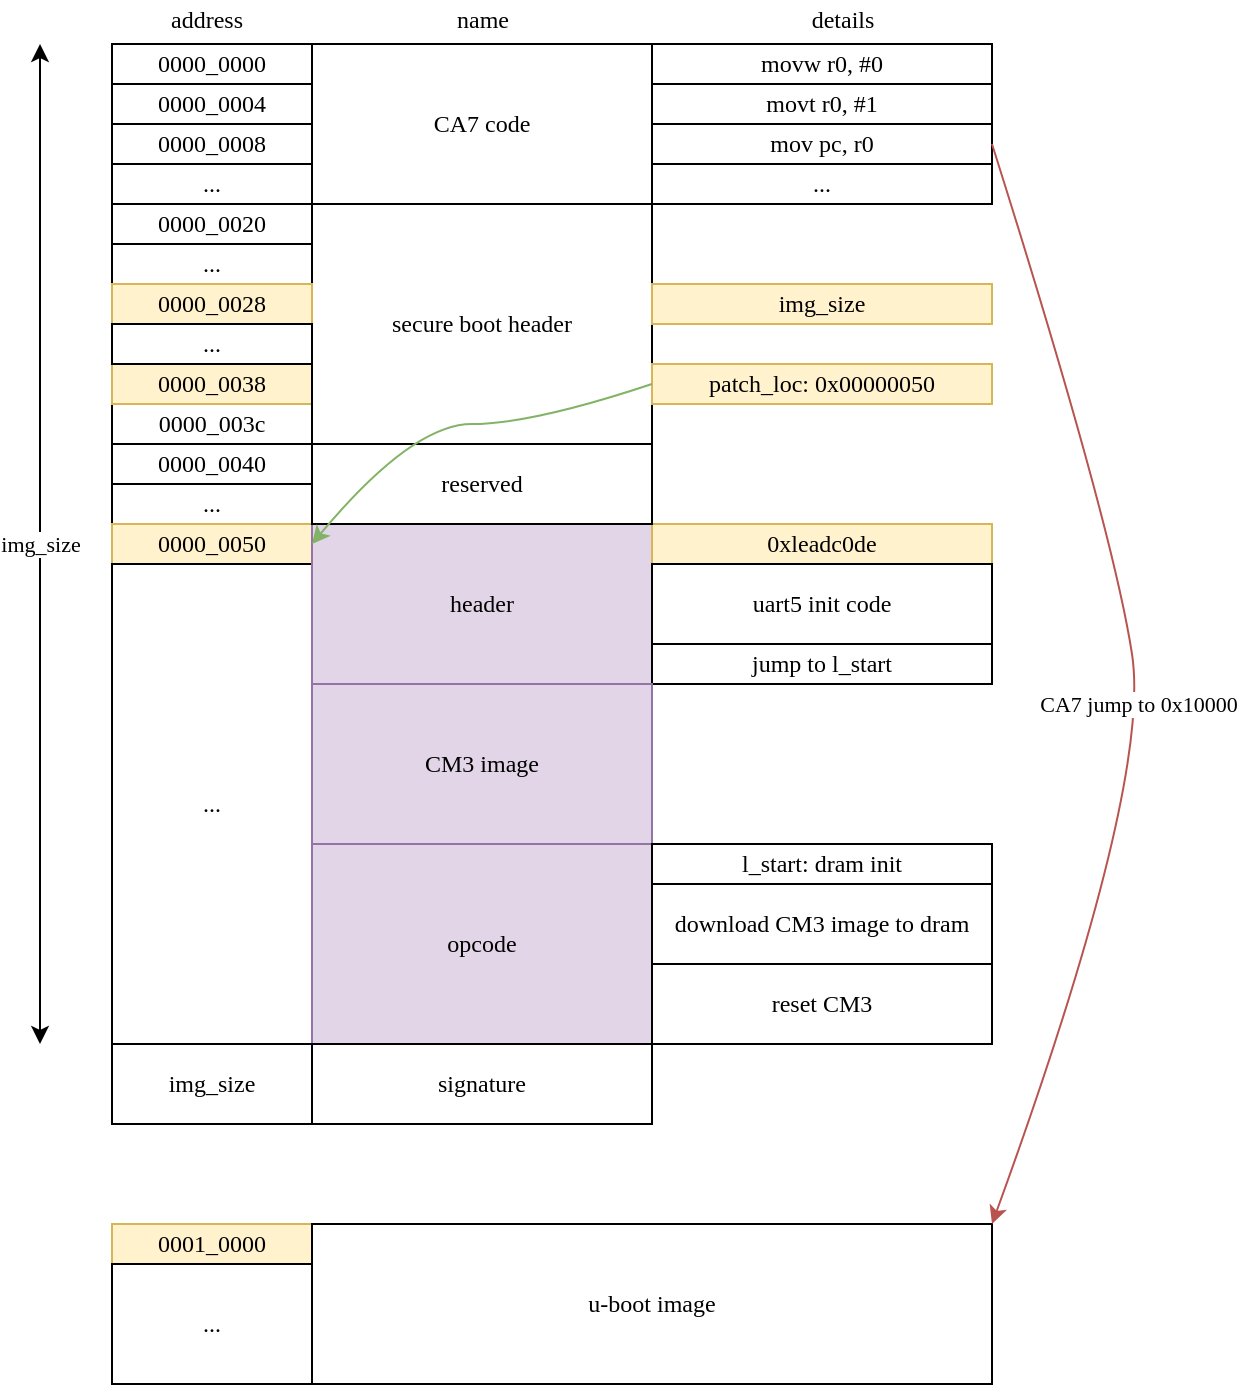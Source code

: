 <mxfile version="13.3.5" type="device"><diagram id="dw0IqlBXZwo_pZofRDzN" name="Page-1"><mxGraphModel dx="946" dy="609" grid="1" gridSize="10" guides="1" tooltips="1" connect="1" arrows="1" fold="1" page="1" pageScale="1" pageWidth="827" pageHeight="1169" math="0" shadow="0"><root><mxCell id="0"/><mxCell id="1" parent="0"/><mxCell id="EMx238ram38udujBlheV-1" value="0000_0000" style="rounded=0;whiteSpace=wrap;html=1;fontFamily=Lucida Console;" parent="1" vertex="1"><mxGeometry x="80" y="40" width="100" height="20" as="geometry"/></mxCell><mxCell id="EMx238ram38udujBlheV-2" value="0000_0004" style="rounded=0;whiteSpace=wrap;html=1;fontFamily=Lucida Console;" parent="1" vertex="1"><mxGeometry x="80" y="60" width="100" height="20" as="geometry"/></mxCell><mxCell id="EMx238ram38udujBlheV-3" value="0000_0008" style="rounded=0;whiteSpace=wrap;html=1;fontFamily=Lucida Console;" parent="1" vertex="1"><mxGeometry x="80" y="80" width="100" height="20" as="geometry"/></mxCell><mxCell id="EMx238ram38udujBlheV-4" value="movw r0, #0" style="rounded=0;whiteSpace=wrap;html=1;fontFamily=Lucida Console;" parent="1" vertex="1"><mxGeometry x="350" y="40" width="170" height="20" as="geometry"/></mxCell><mxCell id="EMx238ram38udujBlheV-5" value="movt r0, #1" style="rounded=0;whiteSpace=wrap;html=1;fontFamily=Lucida Console;" parent="1" vertex="1"><mxGeometry x="350" y="60" width="170" height="20" as="geometry"/></mxCell><mxCell id="EMx238ram38udujBlheV-6" value="mov pc, r0" style="rounded=0;whiteSpace=wrap;html=1;fontFamily=Lucida Console;" parent="1" vertex="1"><mxGeometry x="350" y="80" width="170" height="20" as="geometry"/></mxCell><mxCell id="EMx238ram38udujBlheV-7" value="..." style="rounded=0;whiteSpace=wrap;html=1;fontFamily=Lucida Console;" parent="1" vertex="1"><mxGeometry x="80" y="100" width="100" height="20" as="geometry"/></mxCell><mxCell id="EMx238ram38udujBlheV-8" value="0000_0020" style="rounded=0;whiteSpace=wrap;html=1;fontFamily=Lucida Console;" parent="1" vertex="1"><mxGeometry x="80" y="120" width="100" height="20" as="geometry"/></mxCell><mxCell id="EMx238ram38udujBlheV-9" value="..." style="rounded=0;whiteSpace=wrap;html=1;fontFamily=Lucida Console;" parent="1" vertex="1"><mxGeometry x="80" y="140" width="100" height="20" as="geometry"/></mxCell><mxCell id="EMx238ram38udujBlheV-10" value="0000_003c" style="rounded=0;whiteSpace=wrap;html=1;fontFamily=Lucida Console;" parent="1" vertex="1"><mxGeometry x="80" y="220" width="100" height="20" as="geometry"/></mxCell><mxCell id="EMx238ram38udujBlheV-12" value="0000_0038" style="rounded=0;whiteSpace=wrap;html=1;fontFamily=Lucida Console;fillColor=#fff2cc;strokeColor=#d6b656;" parent="1" vertex="1"><mxGeometry x="80" y="200" width="100" height="20" as="geometry"/></mxCell><mxCell id="EMx238ram38udujBlheV-13" value="secure boot header" style="rounded=0;whiteSpace=wrap;html=1;fontFamily=Lucida Console;" parent="1" vertex="1"><mxGeometry x="180" y="120" width="170" height="120" as="geometry"/></mxCell><mxCell id="EMx238ram38udujBlheV-14" value="0000_0040" style="rounded=0;whiteSpace=wrap;html=1;fontFamily=Lucida Console;" parent="1" vertex="1"><mxGeometry x="80" y="240" width="100" height="20" as="geometry"/></mxCell><mxCell id="EMx238ram38udujBlheV-15" value="..." style="rounded=0;whiteSpace=wrap;html=1;fontFamily=Lucida Console;" parent="1" vertex="1"><mxGeometry x="80" y="260" width="100" height="20" as="geometry"/></mxCell><mxCell id="EMx238ram38udujBlheV-16" value="0000_0050" style="rounded=0;whiteSpace=wrap;html=1;fontFamily=Lucida Console;fillColor=#fff2cc;strokeColor=#d6b656;" parent="1" vertex="1"><mxGeometry x="80" y="280" width="100" height="20" as="geometry"/></mxCell><mxCell id="EMx238ram38udujBlheV-17" value="..." style="rounded=0;whiteSpace=wrap;html=1;fontFamily=Lucida Console;" parent="1" vertex="1"><mxGeometry x="80" y="300" width="100" height="240" as="geometry"/></mxCell><mxCell id="EMx238ram38udujBlheV-18" value="header" style="rounded=0;whiteSpace=wrap;html=1;fontFamily=Lucida Console;fillColor=#e1d5e7;strokeColor=#9673a6;" parent="1" vertex="1"><mxGeometry x="180" y="280" width="170" height="80" as="geometry"/></mxCell><mxCell id="EMx238ram38udujBlheV-19" value="0xleadc0de" style="rounded=0;whiteSpace=wrap;html=1;fontFamily=Lucida Console;fillColor=#fff2cc;strokeColor=#d6b656;" parent="1" vertex="1"><mxGeometry x="350" y="280" width="170" height="20" as="geometry"/></mxCell><mxCell id="EMx238ram38udujBlheV-20" value="CA7 code" style="rounded=0;whiteSpace=wrap;html=1;fontFamily=Lucida Console;" parent="1" vertex="1"><mxGeometry x="180" y="40" width="170" height="80" as="geometry"/></mxCell><mxCell id="EMx238ram38udujBlheV-21" value="..." style="rounded=0;whiteSpace=wrap;html=1;fontFamily=Lucida Console;" parent="1" vertex="1"><mxGeometry x="350" y="100" width="170" height="20" as="geometry"/></mxCell><mxCell id="EMx238ram38udujBlheV-22" value="patch_loc: 0x00000050" style="rounded=0;whiteSpace=wrap;html=1;fontFamily=Lucida Console;fillColor=#fff2cc;strokeColor=#d6b656;" parent="1" vertex="1"><mxGeometry x="350" y="200" width="170" height="20" as="geometry"/></mxCell><mxCell id="EMx238ram38udujBlheV-23" value="uart5 init code" style="rounded=0;whiteSpace=wrap;html=1;fontFamily=Lucida Console;" parent="1" vertex="1"><mxGeometry x="350" y="300" width="170" height="40" as="geometry"/></mxCell><mxCell id="EMx238ram38udujBlheV-24" value="jump to l_start" style="rounded=0;whiteSpace=wrap;html=1;fontFamily=Lucida Console;" parent="1" vertex="1"><mxGeometry x="350" y="340" width="170" height="20" as="geometry"/></mxCell><mxCell id="EMx238ram38udujBlheV-25" value="CM3 image" style="rounded=0;whiteSpace=wrap;html=1;fontFamily=Lucida Console;fillColor=#e1d5e7;strokeColor=#9673a6;" parent="1" vertex="1"><mxGeometry x="180" y="360" width="170" height="80" as="geometry"/></mxCell><mxCell id="EMx238ram38udujBlheV-26" value="opcode" style="rounded=0;whiteSpace=wrap;html=1;fontFamily=Lucida Console;fillColor=#e1d5e7;strokeColor=#9673a6;" parent="1" vertex="1"><mxGeometry x="180" y="440" width="170" height="100" as="geometry"/></mxCell><mxCell id="EMx238ram38udujBlheV-27" value="l_start: dram init" style="rounded=0;whiteSpace=wrap;html=1;fontFamily=Lucida Console;" parent="1" vertex="1"><mxGeometry x="350" y="440" width="170" height="20" as="geometry"/></mxCell><mxCell id="EMx238ram38udujBlheV-28" value="download CM3 image to dram" style="rounded=0;whiteSpace=wrap;html=1;fontFamily=Lucida Console;" parent="1" vertex="1"><mxGeometry x="350" y="460" width="170" height="40" as="geometry"/></mxCell><mxCell id="EMx238ram38udujBlheV-29" value="reset CM3" style="rounded=0;whiteSpace=wrap;html=1;fontFamily=Lucida Console;" parent="1" vertex="1"><mxGeometry x="350" y="500" width="170" height="40" as="geometry"/></mxCell><mxCell id="EMx238ram38udujBlheV-31" value="0000_0028" style="rounded=0;whiteSpace=wrap;html=1;fontFamily=Lucida Console;fillColor=#fff2cc;strokeColor=#d6b656;" parent="1" vertex="1"><mxGeometry x="80" y="160" width="100" height="20" as="geometry"/></mxCell><mxCell id="EMx238ram38udujBlheV-32" value="..." style="rounded=0;whiteSpace=wrap;html=1;fontFamily=Lucida Console;" parent="1" vertex="1"><mxGeometry x="80" y="180" width="100" height="20" as="geometry"/></mxCell><mxCell id="EMx238ram38udujBlheV-33" value="img_size" style="rounded=0;whiteSpace=wrap;html=1;fontFamily=Lucida Console;fillColor=#fff2cc;strokeColor=#d6b656;" parent="1" vertex="1"><mxGeometry x="350" y="160" width="170" height="20" as="geometry"/></mxCell><mxCell id="EMx238ram38udujBlheV-35" value="reserved" style="rounded=0;whiteSpace=wrap;html=1;fontFamily=Lucida Console;" parent="1" vertex="1"><mxGeometry x="180" y="240" width="170" height="40" as="geometry"/></mxCell><mxCell id="EMx238ram38udujBlheV-36" value="img_size" style="rounded=0;whiteSpace=wrap;html=1;fontFamily=Lucida Console;" parent="1" vertex="1"><mxGeometry x="80" y="540" width="100" height="40" as="geometry"/></mxCell><mxCell id="EMx238ram38udujBlheV-37" value="0001_0000" style="rounded=0;whiteSpace=wrap;html=1;fontFamily=Lucida Console;fillColor=#fff2cc;strokeColor=#d6b656;" parent="1" vertex="1"><mxGeometry x="80" y="630" width="100" height="20" as="geometry"/></mxCell><mxCell id="EMx238ram38udujBlheV-38" value="u-boot image" style="rounded=0;whiteSpace=wrap;html=1;fontFamily=Lucida Console;" parent="1" vertex="1"><mxGeometry x="180" y="630" width="340" height="80" as="geometry"/></mxCell><mxCell id="EMx238ram38udujBlheV-39" value="..." style="rounded=0;whiteSpace=wrap;html=1;fontFamily=Lucida Console;" parent="1" vertex="1"><mxGeometry x="80" y="650" width="100" height="60" as="geometry"/></mxCell><mxCell id="EMx238ram38udujBlheV-40" value="address" style="text;html=1;align=center;verticalAlign=middle;resizable=0;points=[];autosize=1;fontFamily=Lucida Console;" parent="1" vertex="1"><mxGeometry x="92" y="18" width="70" height="20" as="geometry"/></mxCell><mxCell id="EMx238ram38udujBlheV-41" value="name" style="text;html=1;align=center;verticalAlign=middle;resizable=0;points=[];autosize=1;fontFamily=Lucida Console;" parent="1" vertex="1"><mxGeometry x="245" y="18" width="40" height="20" as="geometry"/></mxCell><mxCell id="EMx238ram38udujBlheV-42" value="details" style="text;html=1;align=center;verticalAlign=middle;resizable=0;points=[];autosize=1;fontFamily=Lucida Console;" parent="1" vertex="1"><mxGeometry x="410" y="18" width="70" height="20" as="geometry"/></mxCell><mxCell id="EMx238ram38udujBlheV-45" value="" style="curved=1;endArrow=classic;html=1;fontFamily=Lucida Console;exitX=1;exitY=0.5;exitDx=0;exitDy=0;entryX=1;entryY=0;entryDx=0;entryDy=0;fillColor=#f8cecc;strokeColor=#b85450;" parent="1" source="EMx238ram38udujBlheV-6" target="EMx238ram38udujBlheV-38" edge="1"><mxGeometry width="50" height="50" relative="1" as="geometry"><mxPoint x="390" y="390" as="sourcePoint"/><mxPoint x="440" y="340" as="targetPoint"/><Array as="points"><mxPoint x="580" y="280"/><mxPoint x="600" y="410"/></Array></mxGeometry></mxCell><mxCell id="EMx238ram38udujBlheV-46" value="CA7 jump to 0x10000" style="edgeLabel;html=1;align=center;verticalAlign=middle;resizable=0;points=[];fontFamily=Lucida Console;" parent="EMx238ram38udujBlheV-45" vertex="1" connectable="0"><mxGeometry x="0.027" y="-1" relative="1" as="geometry"><mxPoint as="offset"/></mxGeometry></mxCell><mxCell id="EMx238ram38udujBlheV-49" value="" style="curved=1;endArrow=classic;html=1;fontFamily=Lucida Console;exitX=1;exitY=0.75;exitDx=0;exitDy=0;entryX=1;entryY=0.5;entryDx=0;entryDy=0;fillColor=#d5e8d4;strokeColor=#82b366;" parent="1" source="EMx238ram38udujBlheV-13" target="EMx238ram38udujBlheV-16" edge="1"><mxGeometry width="50" height="50" relative="1" as="geometry"><mxPoint x="390" y="390" as="sourcePoint"/><mxPoint x="440" y="340" as="targetPoint"/><Array as="points"><mxPoint x="290" y="230"/><mxPoint x="230" y="230"/></Array></mxGeometry></mxCell><mxCell id="EMx238ram38udujBlheV-51" value="signature" style="rounded=0;whiteSpace=wrap;html=1;fontFamily=Lucida Console;" parent="1" vertex="1"><mxGeometry x="180" y="540" width="170" height="40" as="geometry"/></mxCell><mxCell id="EMx238ram38udujBlheV-52" value="img_size" style="endArrow=classic;startArrow=classic;html=1;fontFamily=Lucida Console;" parent="1" edge="1"><mxGeometry width="50" height="50" relative="1" as="geometry"><mxPoint x="44" y="540" as="sourcePoint"/><mxPoint x="44" y="40" as="targetPoint"/></mxGeometry></mxCell></root></mxGraphModel></diagram></mxfile>